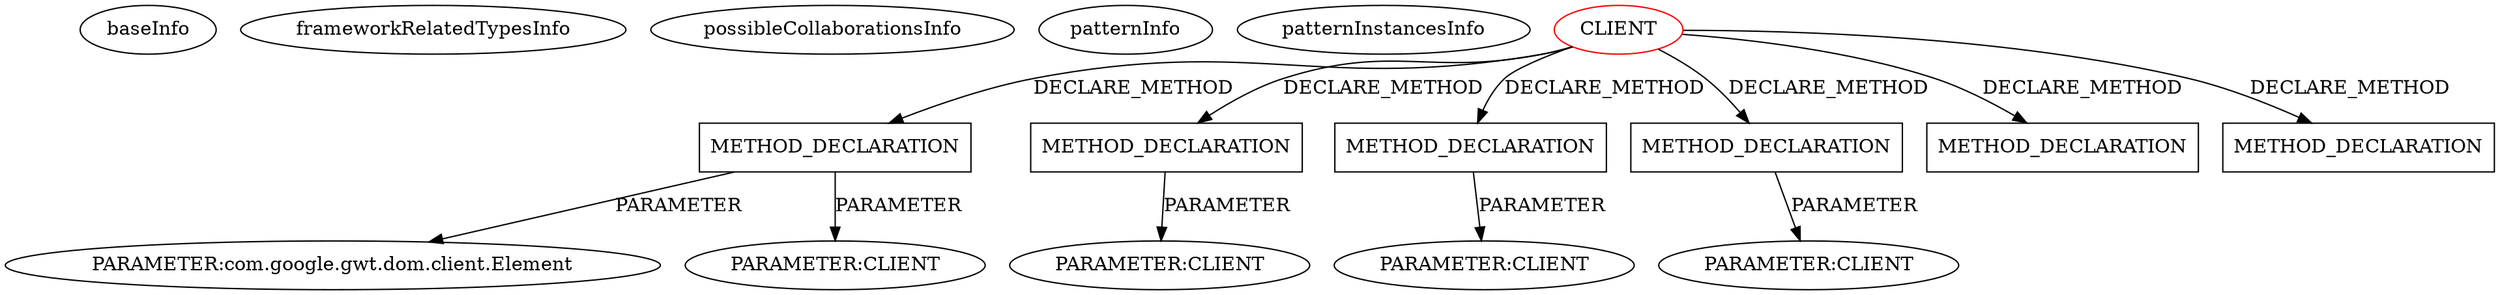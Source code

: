 digraph {
baseInfo[graphId=1573,category="pattern",isAnonymous=false,possibleRelation=false]
frameworkRelatedTypesInfo[]
possibleCollaborationsInfo[]
patternInfo[frequency=3.0,patternRootClient=0]
patternInstancesInfo[0="karlwettin-kodapan-gwt-google-map-v3~/karlwettin-kodapan-gwt-google-map-v3/kodapan-gwt-google-map-v3-master/src/main/java/se/kodapan/gwt/google/maps/v3/client/Map.java~Map~3366",1="mstahv-g-leaflet~/mstahv-g-leaflet/g-leaflet-master/src/main/java/org/peimari/gleaflet/client/Map.java~Map~4095",2="karlwettin-kodapan-gwt-google-map-v3~/karlwettin-kodapan-gwt-google-map-v3/kodapan-gwt-google-map-v3-master/src/main/java/se/kodapan/gwt/google/maps/v3/client/StreetViewPanorama.java~StreetViewPanorama~3360"]
3[label="PARAMETER:com.google.gwt.dom.client.Element",vertexType="PARAMETER_DECLARATION",isFrameworkType=false]
2[label="METHOD_DECLARATION",vertexType="CLIENT_METHOD_DECLARATION",isFrameworkType=false,shape=box]
0[label="CLIENT",vertexType="ROOT_CLIENT_CLASS_DECLARATION",isFrameworkType=false,color=red]
5[label="PARAMETER:CLIENT",vertexType="PARAMETER_DECLARATION",isFrameworkType=false]
24[label="METHOD_DECLARATION",vertexType="CLIENT_METHOD_DECLARATION",isFrameworkType=false,shape=box]
25[label="PARAMETER:CLIENT",vertexType="PARAMETER_DECLARATION",isFrameworkType=false]
21[label="METHOD_DECLARATION",vertexType="CLIENT_METHOD_DECLARATION",isFrameworkType=false,shape=box]
22[label="PARAMETER:CLIENT",vertexType="PARAMETER_DECLARATION",isFrameworkType=false]
8[label="METHOD_DECLARATION",vertexType="CLIENT_METHOD_DECLARATION",isFrameworkType=false,shape=box]
9[label="PARAMETER:CLIENT",vertexType="PARAMETER_DECLARATION",isFrameworkType=false]
14[label="METHOD_DECLARATION",vertexType="CLIENT_METHOD_DECLARATION",isFrameworkType=false,shape=box]
17[label="METHOD_DECLARATION",vertexType="CLIENT_METHOD_DECLARATION",isFrameworkType=false,shape=box]
0->2[label="DECLARE_METHOD"]
0->21[label="DECLARE_METHOD"]
8->9[label="PARAMETER"]
0->8[label="DECLARE_METHOD"]
21->22[label="PARAMETER"]
2->5[label="PARAMETER"]
0->24[label="DECLARE_METHOD"]
2->3[label="PARAMETER"]
0->17[label="DECLARE_METHOD"]
24->25[label="PARAMETER"]
0->14[label="DECLARE_METHOD"]
}
